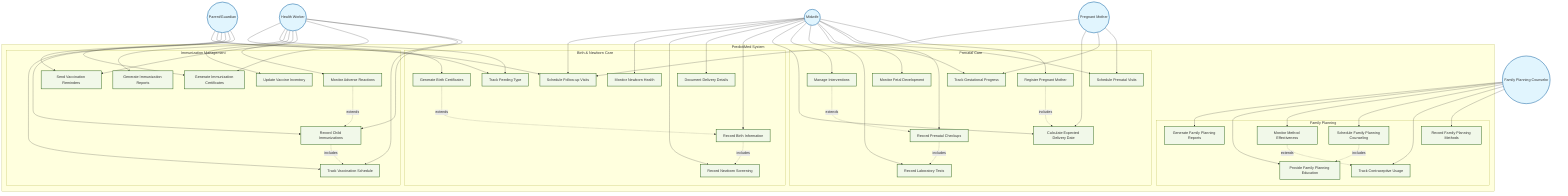 graph TB
    %% ========================================
    %% MATERNAL & CHILD HEALTH USE CASES
    %% ========================================
    
    subgraph "PredictiMed System"
        subgraph "Prenatal Care"
            UC1[Register Pregnant Mother]
            UC2[Schedule Prenatal Visits]
            UC3[Record Prenatal Checkups]
            UC4[Track Gestational Progress]
            UC5[Monitor Fetal Development]
            UC6[Record Laboratory Tests]
            UC7[Manage Interventions]
            UC8[Calculate Expected Delivery Date]
        end
        
        subgraph "Immunization Management"
            UC9[Record Child Immunizations]
            UC10[Track Vaccination Schedule]
            UC11[Generate Immunization Certificates]
            UC12[Send Vaccination Reminders]
            UC13[Monitor Adverse Reactions]
            UC14[Update Vaccine Inventory]
            UC15[Generate Immunization Reports]
        end
        
        subgraph "Birth & Newborn Care"
            UC16[Record Birth Information]
            UC17[Document Delivery Details]
            UC18[Record Newborn Screening]
            UC19[Track Feeding Type]
            UC20[Monitor Newborn Health]
            UC21[Schedule Follow-up Visits]
            UC22[Generate Birth Certificates]
        end
        
        subgraph "Family Planning"
            UC23[Record Family Planning Methods]
            UC24[Track Contraceptive Usage]
            UC25[Schedule Family Planning Counseling]
            UC26[Monitor Method Effectiveness]
            UC27[Provide Family Planning Education]
            UC28[Generate Family Planning Reports]
        end
    end
    
    %% Actors
    Midwife((Midwife))
    PregnantMother((Pregnant Mother))
    HealthWorker((Health Worker))
    ParentGuardian((Parent/Guardian))
    FamilyPlanningCounselor((Family Planning Counselor))
    
    %% Midwife Relationships
    Midwife --> UC1
    Midwife --> UC2
    Midwife --> UC3
    Midwife --> UC4
    Midwife --> UC5
    Midwife --> UC6
    Midwife --> UC7
    Midwife --> UC8
    Midwife --> UC16
    Midwife --> UC17
    Midwife --> UC18
    Midwife --> UC20
    Midwife --> UC21
    
    %% Pregnant Mother Relationships
    PregnantMother --> UC2
    PregnantMother --> UC4
    PregnantMother --> UC8
    PregnantMother --> UC21
    
    %% Health Worker Relationships
    HealthWorker --> UC9
    HealthWorker --> UC10
    HealthWorker --> UC11
    HealthWorker --> UC12
    HealthWorker --> UC13
    HealthWorker --> UC14
    HealthWorker --> UC15
    HealthWorker --> UC19
    HealthWorker --> UC22
    
    %% Parent/Guardian Relationships
    ParentGuardian --> UC9
    ParentGuardian --> UC10
    ParentGuardian --> UC11
    ParentGuardian --> UC12
    ParentGuardian --> UC19
    ParentGuardian --> UC21
    
    %% Family Planning Counselor Relationships
    FamilyPlanningCounselor --> UC23
    FamilyPlanningCounselor --> UC24
    FamilyPlanningCounselor --> UC25
    FamilyPlanningCounselor --> UC26
    FamilyPlanningCounselor --> UC27
    FamilyPlanningCounselor --> UC28
    
    %% Include Relationships
    UC1 -.->|includes| UC8
    UC3 -.->|includes| UC6
    UC9 -.->|includes| UC10
    UC16 -.->|includes| UC18
    UC25 -.->|includes| UC27
    
    %% Extend Relationships
    UC7 -.->|extends| UC3
    UC13 -.->|extends| UC9
    UC22 -.->|extends| UC16
    UC26 -.->|extends| UC24
    
    classDef actor fill:#e1f5fe,stroke:#01579b,stroke-width:2px
    classDef usecase fill:#f1f8e9,stroke:#33691e,stroke-width:2px
    classDef system fill:#fff3e0,stroke:#e65100,stroke-width:3px
    
    class Midwife,PregnantMother,HealthWorker,ParentGuardian,FamilyPlanningCounselor actor
    class UC1,UC2,UC3,UC4,UC5,UC6,UC7,UC8,UC9,UC10,UC11,UC12,UC13,UC14,UC15,UC16,UC17,UC18,UC19,UC20,UC21,UC22,UC23,UC24,UC25,UC26,UC27,UC28 usecase